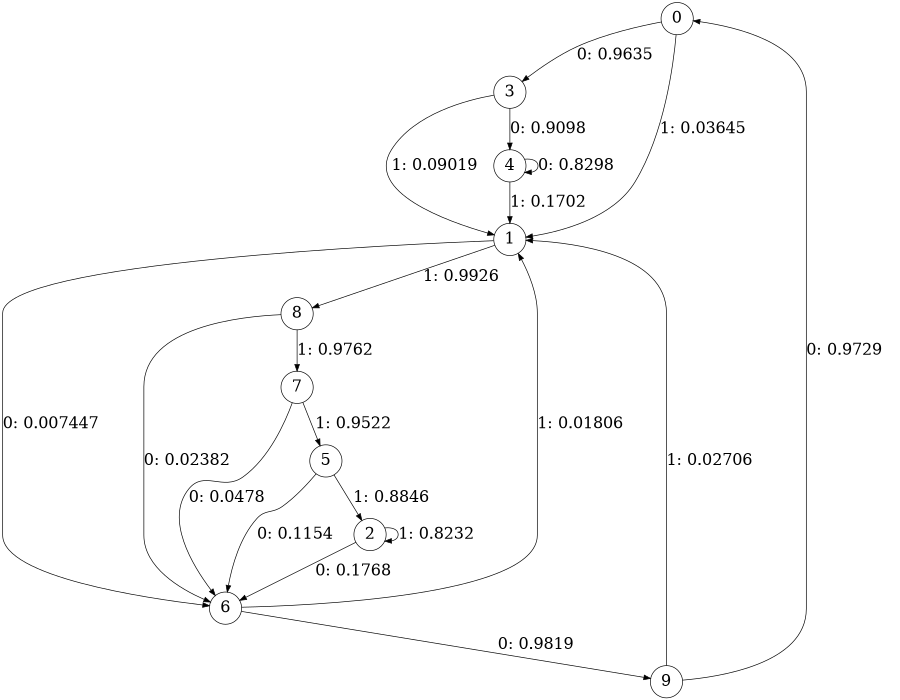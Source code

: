 digraph "ch2_both_short_L9" {
size = "6,8.5";
ratio = "fill";
node [shape = circle];
node [fontsize = 24];
edge [fontsize = 24];
0 -> 3 [label = "0: 0.9635   "];
0 -> 1 [label = "1: 0.03645  "];
1 -> 6 [label = "0: 0.007447  "];
1 -> 8 [label = "1: 0.9926   "];
2 -> 6 [label = "0: 0.1768   "];
2 -> 2 [label = "1: 0.8232   "];
3 -> 4 [label = "0: 0.9098   "];
3 -> 1 [label = "1: 0.09019  "];
4 -> 4 [label = "0: 0.8298   "];
4 -> 1 [label = "1: 0.1702   "];
5 -> 6 [label = "0: 0.1154   "];
5 -> 2 [label = "1: 0.8846   "];
6 -> 9 [label = "0: 0.9819   "];
6 -> 1 [label = "1: 0.01806  "];
7 -> 6 [label = "0: 0.0478   "];
7 -> 5 [label = "1: 0.9522   "];
8 -> 6 [label = "0: 0.02382  "];
8 -> 7 [label = "1: 0.9762   "];
9 -> 0 [label = "0: 0.9729   "];
9 -> 1 [label = "1: 0.02706  "];
}